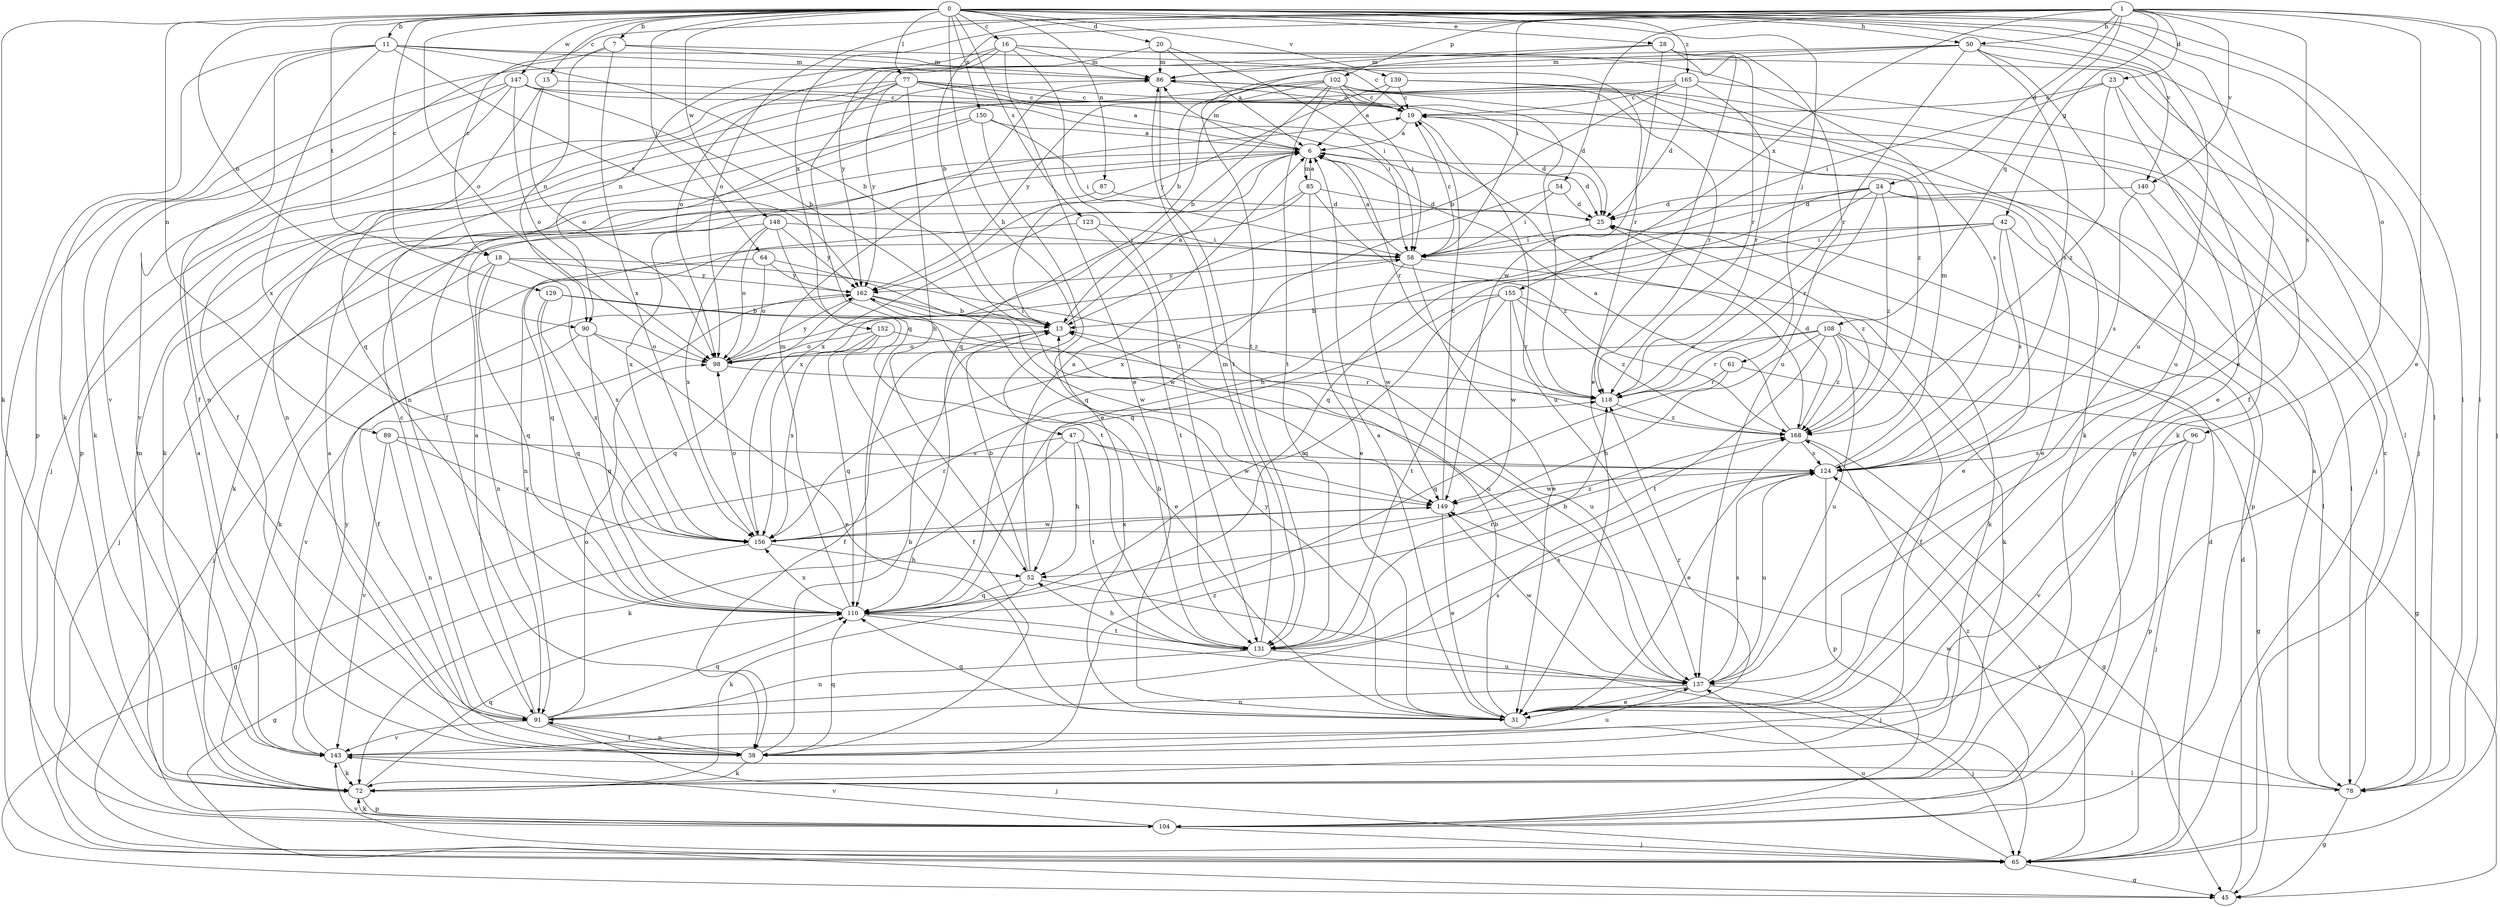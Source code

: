 strict digraph  {
0;
1;
6;
7;
11;
13;
15;
16;
18;
19;
20;
23;
24;
25;
28;
31;
38;
42;
45;
47;
50;
52;
54;
58;
61;
64;
65;
72;
77;
78;
85;
86;
87;
89;
90;
91;
96;
98;
102;
104;
108;
110;
118;
123;
124;
129;
131;
137;
139;
140;
143;
147;
148;
149;
150;
152;
155;
156;
162;
165;
168;
0 -> 7  [label=b];
0 -> 11  [label=b];
0 -> 15  [label=c];
0 -> 16  [label=c];
0 -> 18  [label=c];
0 -> 20  [label=d];
0 -> 28  [label=e];
0 -> 31  [label=e];
0 -> 47  [label=h];
0 -> 50  [label=h];
0 -> 61  [label=j];
0 -> 64  [label=j];
0 -> 72  [label=k];
0 -> 77  [label=l];
0 -> 78  [label=l];
0 -> 87  [label=n];
0 -> 89  [label=n];
0 -> 90  [label=n];
0 -> 96  [label=o];
0 -> 98  [label=o];
0 -> 123  [label=s];
0 -> 129  [label=t];
0 -> 137  [label=u];
0 -> 139  [label=v];
0 -> 140  [label=v];
0 -> 147  [label=w];
0 -> 148  [label=w];
0 -> 150  [label=x];
0 -> 165  [label=z];
1 -> 13  [label=b];
1 -> 18  [label=c];
1 -> 23  [label=d];
1 -> 24  [label=d];
1 -> 31  [label=e];
1 -> 42  [label=g];
1 -> 50  [label=h];
1 -> 54  [label=i];
1 -> 58  [label=i];
1 -> 65  [label=j];
1 -> 78  [label=l];
1 -> 98  [label=o];
1 -> 102  [label=p];
1 -> 108  [label=q];
1 -> 124  [label=s];
1 -> 140  [label=v];
1 -> 152  [label=x];
1 -> 155  [label=x];
6 -> 25  [label=d];
6 -> 85  [label=m];
6 -> 86  [label=m];
6 -> 118  [label=r];
6 -> 156  [label=x];
7 -> 86  [label=m];
7 -> 90  [label=n];
7 -> 118  [label=r];
7 -> 143  [label=v];
7 -> 156  [label=x];
11 -> 13  [label=b];
11 -> 19  [label=c];
11 -> 38  [label=f];
11 -> 65  [label=j];
11 -> 72  [label=k];
11 -> 86  [label=m];
11 -> 156  [label=x];
11 -> 162  [label=y];
13 -> 6  [label=a];
13 -> 38  [label=f];
13 -> 98  [label=o];
15 -> 19  [label=c];
15 -> 98  [label=o];
15 -> 110  [label=q];
16 -> 31  [label=e];
16 -> 78  [label=l];
16 -> 86  [label=m];
16 -> 90  [label=n];
16 -> 98  [label=o];
16 -> 104  [label=p];
16 -> 124  [label=s];
16 -> 131  [label=t];
18 -> 65  [label=j];
18 -> 91  [label=n];
18 -> 110  [label=q];
18 -> 156  [label=x];
18 -> 162  [label=y];
18 -> 168  [label=z];
19 -> 6  [label=a];
19 -> 25  [label=d];
19 -> 137  [label=u];
20 -> 6  [label=a];
20 -> 58  [label=i];
20 -> 86  [label=m];
20 -> 162  [label=y];
23 -> 19  [label=c];
23 -> 31  [label=e];
23 -> 58  [label=i];
23 -> 72  [label=k];
23 -> 168  [label=z];
24 -> 25  [label=d];
24 -> 31  [label=e];
24 -> 52  [label=h];
24 -> 104  [label=p];
24 -> 110  [label=q];
24 -> 118  [label=r];
24 -> 156  [label=x];
24 -> 168  [label=z];
25 -> 58  [label=i];
25 -> 168  [label=z];
28 -> 31  [label=e];
28 -> 86  [label=m];
28 -> 118  [label=r];
28 -> 131  [label=t];
28 -> 137  [label=u];
28 -> 149  [label=w];
31 -> 6  [label=a];
31 -> 13  [label=b];
31 -> 110  [label=q];
31 -> 118  [label=r];
31 -> 162  [label=y];
38 -> 6  [label=a];
38 -> 13  [label=b];
38 -> 72  [label=k];
38 -> 91  [label=n];
38 -> 110  [label=q];
38 -> 168  [label=z];
42 -> 31  [label=e];
42 -> 58  [label=i];
42 -> 78  [label=l];
42 -> 91  [label=n];
42 -> 110  [label=q];
42 -> 124  [label=s];
45 -> 25  [label=d];
47 -> 45  [label=g];
47 -> 52  [label=h];
47 -> 72  [label=k];
47 -> 124  [label=s];
47 -> 131  [label=t];
47 -> 149  [label=w];
50 -> 13  [label=b];
50 -> 38  [label=f];
50 -> 65  [label=j];
50 -> 86  [label=m];
50 -> 110  [label=q];
50 -> 118  [label=r];
50 -> 124  [label=s];
50 -> 137  [label=u];
52 -> 6  [label=a];
52 -> 13  [label=b];
52 -> 65  [label=j];
52 -> 72  [label=k];
52 -> 110  [label=q];
54 -> 25  [label=d];
54 -> 58  [label=i];
54 -> 110  [label=q];
58 -> 6  [label=a];
58 -> 19  [label=c];
58 -> 31  [label=e];
58 -> 72  [label=k];
58 -> 149  [label=w];
58 -> 162  [label=y];
61 -> 45  [label=g];
61 -> 110  [label=q];
61 -> 118  [label=r];
64 -> 72  [label=k];
64 -> 98  [label=o];
64 -> 149  [label=w];
64 -> 162  [label=y];
65 -> 25  [label=d];
65 -> 45  [label=g];
65 -> 124  [label=s];
65 -> 137  [label=u];
65 -> 143  [label=v];
72 -> 104  [label=p];
72 -> 110  [label=q];
77 -> 6  [label=a];
77 -> 19  [label=c];
77 -> 25  [label=d];
77 -> 38  [label=f];
77 -> 52  [label=h];
77 -> 58  [label=i];
77 -> 65  [label=j];
77 -> 104  [label=p];
77 -> 162  [label=y];
78 -> 6  [label=a];
78 -> 19  [label=c];
78 -> 45  [label=g];
78 -> 149  [label=w];
85 -> 6  [label=a];
85 -> 25  [label=d];
85 -> 31  [label=e];
85 -> 72  [label=k];
85 -> 156  [label=x];
85 -> 168  [label=z];
86 -> 19  [label=c];
86 -> 118  [label=r];
86 -> 131  [label=t];
87 -> 25  [label=d];
87 -> 156  [label=x];
89 -> 91  [label=n];
89 -> 124  [label=s];
89 -> 143  [label=v];
89 -> 156  [label=x];
90 -> 31  [label=e];
90 -> 98  [label=o];
90 -> 110  [label=q];
90 -> 143  [label=v];
91 -> 6  [label=a];
91 -> 19  [label=c];
91 -> 38  [label=f];
91 -> 65  [label=j];
91 -> 98  [label=o];
91 -> 110  [label=q];
91 -> 124  [label=s];
91 -> 143  [label=v];
96 -> 65  [label=j];
96 -> 104  [label=p];
96 -> 124  [label=s];
96 -> 143  [label=v];
98 -> 58  [label=i];
98 -> 118  [label=r];
98 -> 162  [label=y];
102 -> 13  [label=b];
102 -> 19  [label=c];
102 -> 58  [label=i];
102 -> 72  [label=k];
102 -> 91  [label=n];
102 -> 110  [label=q];
102 -> 118  [label=r];
102 -> 131  [label=t];
102 -> 162  [label=y];
102 -> 168  [label=z];
104 -> 65  [label=j];
104 -> 72  [label=k];
104 -> 86  [label=m];
104 -> 143  [label=v];
104 -> 168  [label=z];
108 -> 38  [label=f];
108 -> 45  [label=g];
108 -> 52  [label=h];
108 -> 98  [label=o];
108 -> 118  [label=r];
108 -> 131  [label=t];
108 -> 137  [label=u];
108 -> 168  [label=z];
110 -> 86  [label=m];
110 -> 131  [label=t];
110 -> 137  [label=u];
110 -> 156  [label=x];
118 -> 168  [label=z];
123 -> 58  [label=i];
123 -> 110  [label=q];
123 -> 131  [label=t];
124 -> 86  [label=m];
124 -> 104  [label=p];
124 -> 137  [label=u];
124 -> 149  [label=w];
129 -> 13  [label=b];
129 -> 110  [label=q];
129 -> 137  [label=u];
129 -> 156  [label=x];
131 -> 13  [label=b];
131 -> 52  [label=h];
131 -> 86  [label=m];
131 -> 91  [label=n];
131 -> 118  [label=r];
131 -> 124  [label=s];
131 -> 137  [label=u];
137 -> 13  [label=b];
137 -> 31  [label=e];
137 -> 65  [label=j];
137 -> 91  [label=n];
137 -> 124  [label=s];
137 -> 149  [label=w];
139 -> 6  [label=a];
139 -> 19  [label=c];
139 -> 65  [label=j];
139 -> 104  [label=p];
139 -> 162  [label=y];
140 -> 25  [label=d];
140 -> 78  [label=l];
140 -> 124  [label=s];
143 -> 6  [label=a];
143 -> 72  [label=k];
143 -> 78  [label=l];
143 -> 137  [label=u];
143 -> 162  [label=y];
147 -> 13  [label=b];
147 -> 19  [label=c];
147 -> 72  [label=k];
147 -> 91  [label=n];
147 -> 98  [label=o];
147 -> 143  [label=v];
147 -> 168  [label=z];
148 -> 58  [label=i];
148 -> 65  [label=j];
148 -> 98  [label=o];
148 -> 131  [label=t];
148 -> 156  [label=x];
148 -> 162  [label=y];
149 -> 19  [label=c];
149 -> 31  [label=e];
149 -> 156  [label=x];
150 -> 6  [label=a];
150 -> 31  [label=e];
150 -> 58  [label=i];
150 -> 72  [label=k];
150 -> 91  [label=n];
152 -> 38  [label=f];
152 -> 98  [label=o];
152 -> 110  [label=q];
152 -> 137  [label=u];
152 -> 156  [label=x];
155 -> 13  [label=b];
155 -> 72  [label=k];
155 -> 110  [label=q];
155 -> 118  [label=r];
155 -> 131  [label=t];
155 -> 149  [label=w];
155 -> 168  [label=z];
156 -> 45  [label=g];
156 -> 52  [label=h];
156 -> 98  [label=o];
156 -> 118  [label=r];
156 -> 149  [label=w];
156 -> 168  [label=z];
162 -> 13  [label=b];
162 -> 31  [label=e];
162 -> 38  [label=f];
162 -> 110  [label=q];
162 -> 149  [label=w];
165 -> 13  [label=b];
165 -> 19  [label=c];
165 -> 25  [label=d];
165 -> 38  [label=f];
165 -> 78  [label=l];
165 -> 118  [label=r];
168 -> 6  [label=a];
168 -> 25  [label=d];
168 -> 31  [label=e];
168 -> 45  [label=g];
168 -> 124  [label=s];
}
